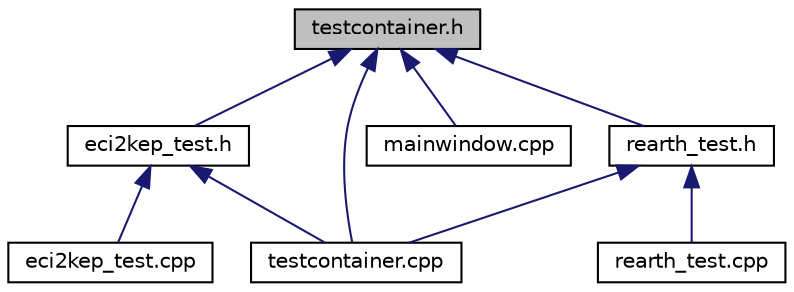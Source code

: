 digraph "testcontainer.h"
{
 // INTERACTIVE_SVG=YES
  edge [fontname="Helvetica",fontsize="10",labelfontname="Helvetica",labelfontsize="10"];
  node [fontname="Helvetica",fontsize="10",shape=record];
  Node40 [label="testcontainer.h",height=0.2,width=0.4,color="black", fillcolor="grey75", style="filled", fontcolor="black"];
  Node40 -> Node41 [dir="back",color="midnightblue",fontsize="10",style="solid",fontname="Helvetica"];
  Node41 [label="eci2kep_test.h",height=0.2,width=0.4,color="black", fillcolor="white", style="filled",URL="$eci2kep__test_8h.html"];
  Node41 -> Node42 [dir="back",color="midnightblue",fontsize="10",style="solid",fontname="Helvetica"];
  Node42 [label="eci2kep_test.cpp",height=0.2,width=0.4,color="black", fillcolor="white", style="filled",URL="$eci2kep__test_8cpp.html"];
  Node41 -> Node43 [dir="back",color="midnightblue",fontsize="10",style="solid",fontname="Helvetica"];
  Node43 [label="testcontainer.cpp",height=0.2,width=0.4,color="black", fillcolor="white", style="filled",URL="$testcontainer_8cpp.html"];
  Node40 -> Node44 [dir="back",color="midnightblue",fontsize="10",style="solid",fontname="Helvetica"];
  Node44 [label="mainwindow.cpp",height=0.2,width=0.4,color="black", fillcolor="white", style="filled",URL="$mainwindow_8cpp.html"];
  Node40 -> Node45 [dir="back",color="midnightblue",fontsize="10",style="solid",fontname="Helvetica"];
  Node45 [label="rearth_test.h",height=0.2,width=0.4,color="black", fillcolor="white", style="filled",URL="$rearth__test_8h.html"];
  Node45 -> Node46 [dir="back",color="midnightblue",fontsize="10",style="solid",fontname="Helvetica"];
  Node46 [label="rearth_test.cpp",height=0.2,width=0.4,color="black", fillcolor="white", style="filled",URL="$rearth__test_8cpp.html"];
  Node45 -> Node43 [dir="back",color="midnightblue",fontsize="10",style="solid",fontname="Helvetica"];
  Node40 -> Node43 [dir="back",color="midnightblue",fontsize="10",style="solid",fontname="Helvetica"];
}
